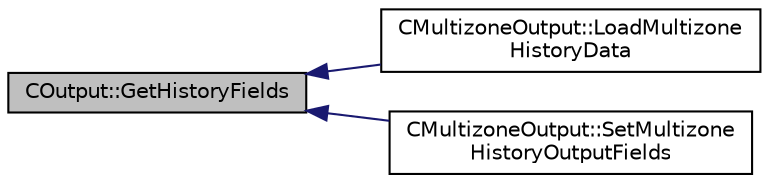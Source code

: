 digraph "COutput::GetHistoryFields"
{
  edge [fontname="Helvetica",fontsize="10",labelfontname="Helvetica",labelfontsize="10"];
  node [fontname="Helvetica",fontsize="10",shape=record];
  rankdir="LR";
  Node174 [label="COutput::GetHistoryFields",height=0.2,width=0.4,color="black", fillcolor="grey75", style="filled", fontcolor="black"];
  Node174 -> Node175 [dir="back",color="midnightblue",fontsize="10",style="solid",fontname="Helvetica"];
  Node175 [label="CMultizoneOutput::LoadMultizone\lHistoryData",height=0.2,width=0.4,color="black", fillcolor="white", style="filled",URL="$class_c_multizone_output.html#a4ad771ccfe69fe059741d5adb540937e",tooltip="Load the multizone history output field values. "];
  Node174 -> Node176 [dir="back",color="midnightblue",fontsize="10",style="solid",fontname="Helvetica"];
  Node176 [label="CMultizoneOutput::SetMultizone\lHistoryOutputFields",height=0.2,width=0.4,color="black", fillcolor="white", style="filled",URL="$class_c_multizone_output.html#ae58d4305da1f931a00dcf5079b0c08e9",tooltip="Set the available multizone history output fields. "];
}
